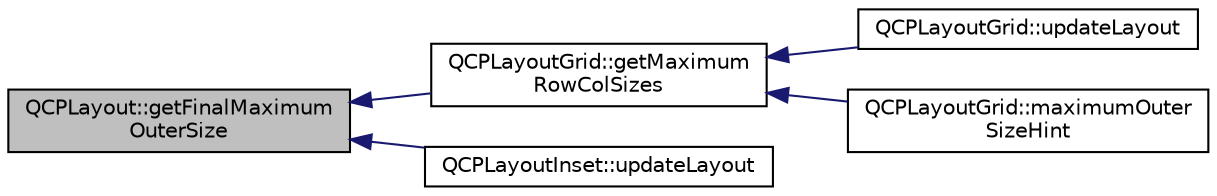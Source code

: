 digraph "QCPLayout::getFinalMaximumOuterSize"
{
  edge [fontname="Helvetica",fontsize="10",labelfontname="Helvetica",labelfontsize="10"];
  node [fontname="Helvetica",fontsize="10",shape=record];
  rankdir="LR";
  Node32 [label="QCPLayout::getFinalMaximum\lOuterSize",height=0.2,width=0.4,color="black", fillcolor="grey75", style="filled", fontcolor="black"];
  Node32 -> Node33 [dir="back",color="midnightblue",fontsize="10",style="solid",fontname="Helvetica"];
  Node33 [label="QCPLayoutGrid::getMaximum\lRowColSizes",height=0.2,width=0.4,color="black", fillcolor="white", style="filled",URL="$class_q_c_p_layout_grid.html#a9be77011ec5b5dfbe7fbda126659e1eb"];
  Node33 -> Node34 [dir="back",color="midnightblue",fontsize="10",style="solid",fontname="Helvetica"];
  Node34 [label="QCPLayoutGrid::updateLayout",height=0.2,width=0.4,color="black", fillcolor="white", style="filled",URL="$class_q_c_p_layout_grid.html#a6cf43f14d3fa335fd8758561ccf1f78c"];
  Node33 -> Node35 [dir="back",color="midnightblue",fontsize="10",style="solid",fontname="Helvetica"];
  Node35 [label="QCPLayoutGrid::maximumOuter\lSizeHint",height=0.2,width=0.4,color="black", fillcolor="white", style="filled",URL="$class_q_c_p_layout_grid.html#a41ce0014c220d77b909e2ca937f0e599"];
  Node32 -> Node36 [dir="back",color="midnightblue",fontsize="10",style="solid",fontname="Helvetica"];
  Node36 [label="QCPLayoutInset::updateLayout",height=0.2,width=0.4,color="black", fillcolor="white", style="filled",URL="$class_q_c_p_layout_inset.html#a493526b922ea66a75c45ef1842446988"];
}
